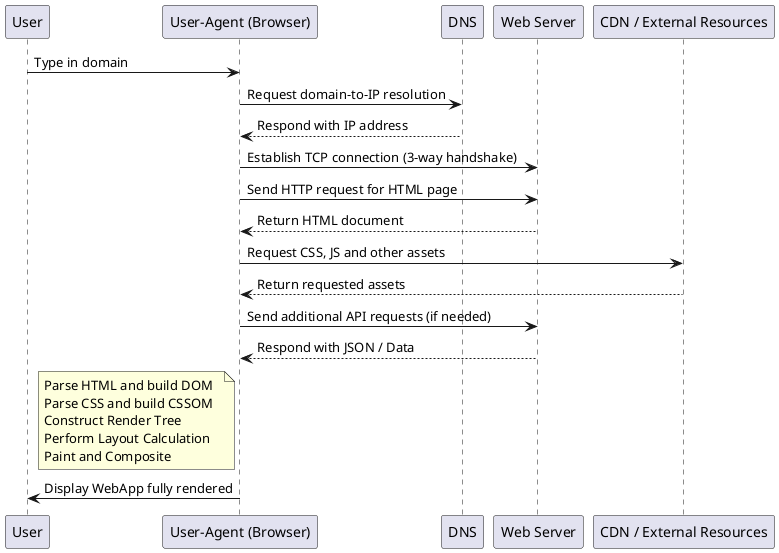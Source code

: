 @startuml
participant "User" as User
participant "User-Agent (Browser)" as Browser
participant "DNS" as DNS
participant "Web Server" as Server
participant "CDN / External Resources" as CDN

User -> Browser: Type in domain
Browser -> DNS: Request domain-to-IP resolution
DNS --> Browser: Respond with IP address

Browser -> Server: Establish TCP connection (3-way handshake)
Browser -> Server: Send HTTP request for HTML page
Server --> Browser: Return HTML document

Browser -> CDN: Request CSS, JS and other assets
CDN --> Browser: Return requested assets

Browser -> Server: Send additional API requests (if needed)
Server --> Browser: Respond with JSON / Data

note left of Browser
  Parse HTML and build DOM  
  Parse CSS and build CSSOM  
  Construct Render Tree  
  Perform Layout Calculation  
  Paint and Composite  
end note

Browser -> User: Display WebApp fully rendered
@enduml
